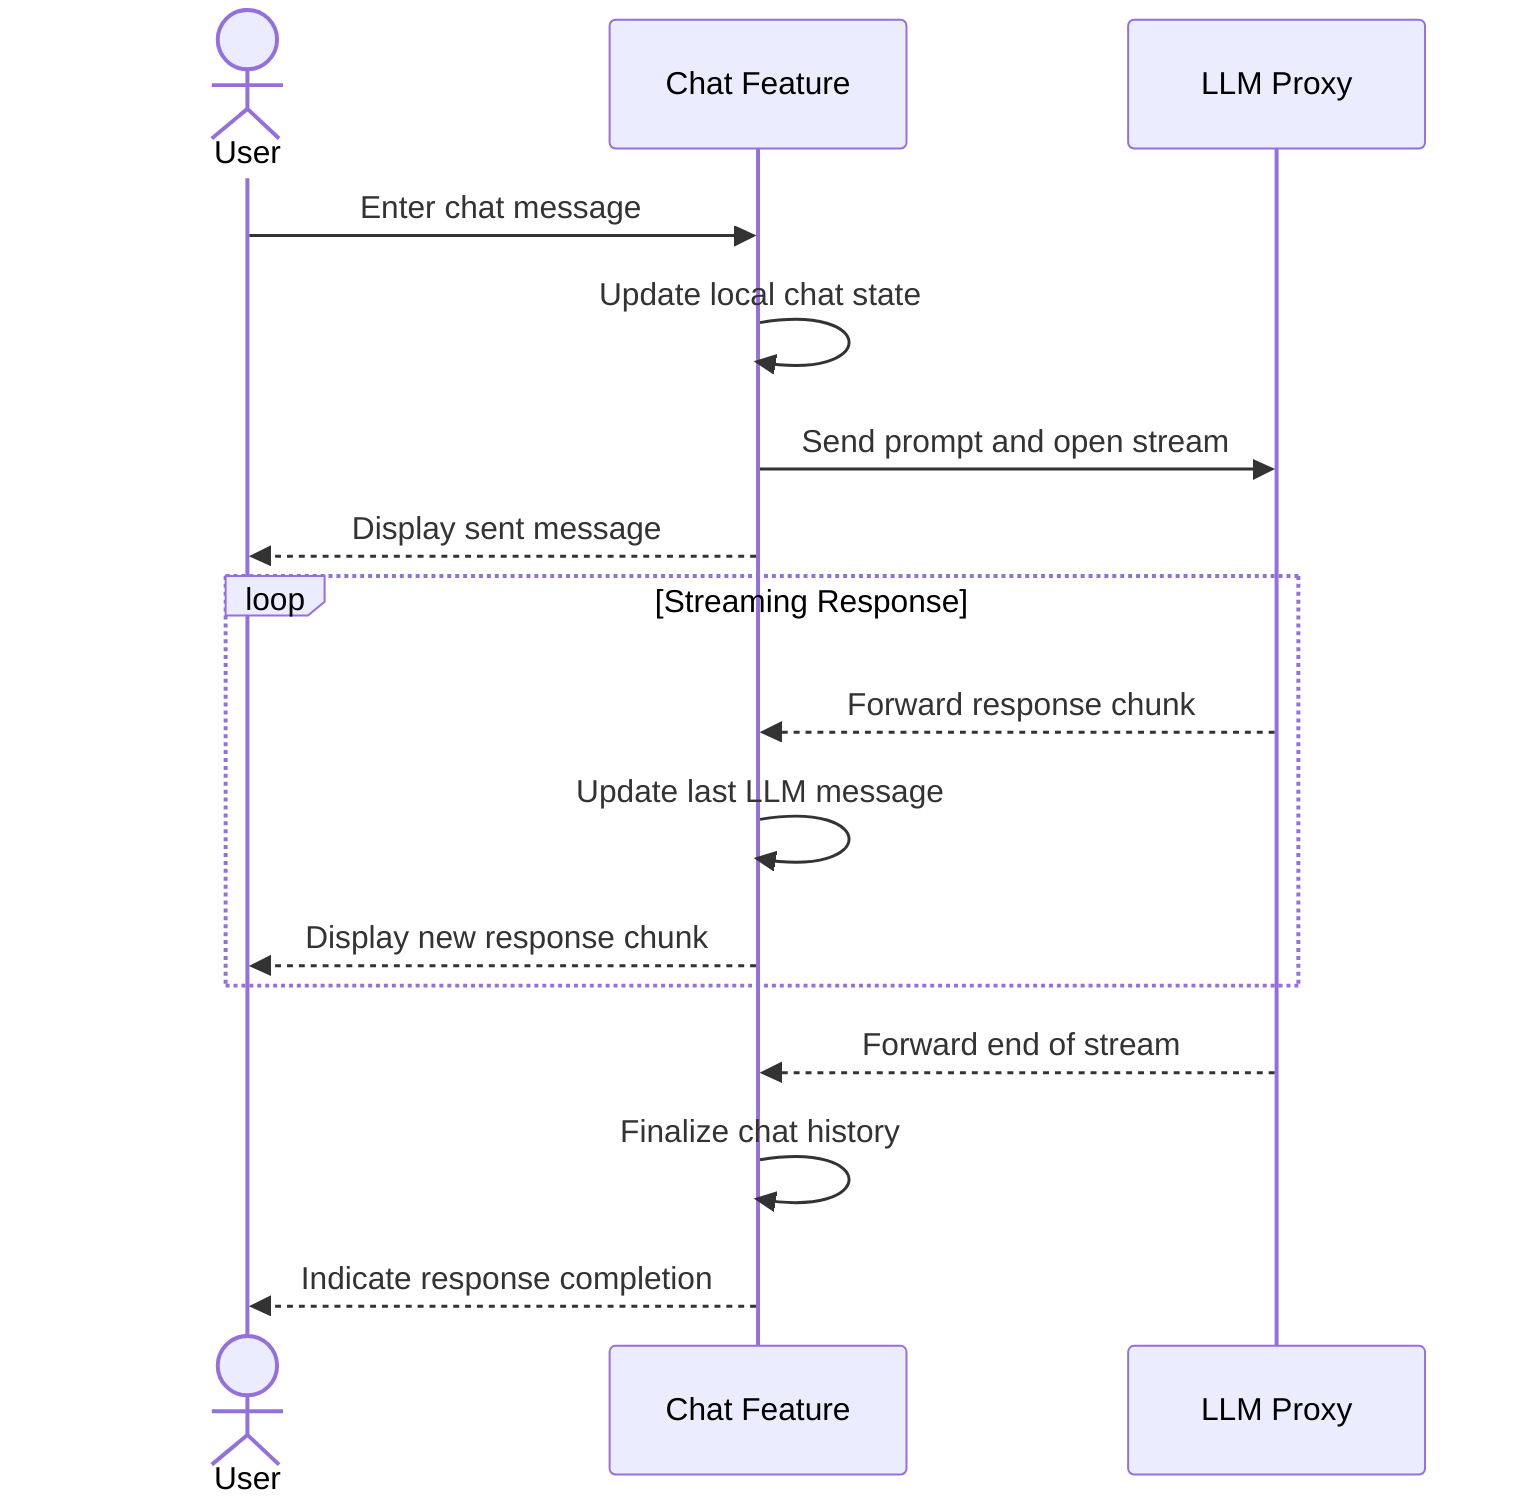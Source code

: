 sequenceDiagram
  actor User
  participant ChatFeature as Chat Feature
  participant Proxy as LLM Proxy

  User->>ChatFeature: Enter chat message
  ChatFeature->>ChatFeature: Update local chat state
  ChatFeature->>Proxy: Send prompt and open stream
  ChatFeature-->>User: Display sent message
  loop Streaming Response
    Proxy-->>ChatFeature: Forward response chunk
    ChatFeature->>ChatFeature: Update last LLM message
    ChatFeature-->>User: Display new response chunk
  end
  Proxy-->>ChatFeature: Forward end of stream
  ChatFeature->>ChatFeature: Finalize chat history
  ChatFeature-->>User: Indicate response completion